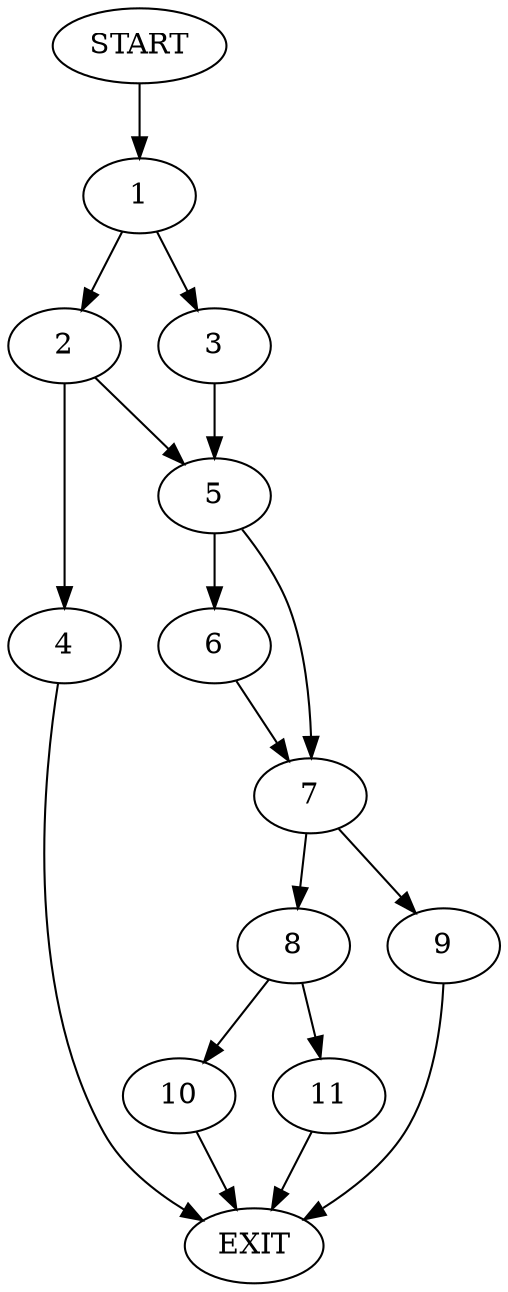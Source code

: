digraph {
0 [label="START"]
12 [label="EXIT"]
0 -> 1
1 -> 2
1 -> 3
2 -> 4
2 -> 5
3 -> 5
5 -> 6
5 -> 7
4 -> 12
7 -> 8
7 -> 9
6 -> 7
9 -> 12
8 -> 10
8 -> 11
10 -> 12
11 -> 12
}
